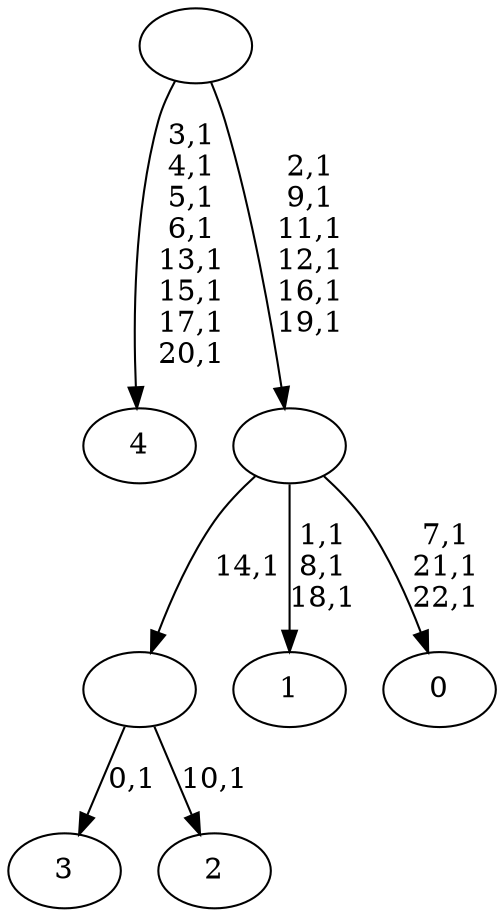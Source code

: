 digraph T {
	28 [label="4"]
	19 [label="3"]
	17 [label="2"]
	15 [label=""]
	14 [label="1"]
	10 [label="0"]
	6 [label=""]
	0 [label=""]
	15 -> 17 [label="10,1"]
	15 -> 19 [label="0,1"]
	6 -> 10 [label="7,1\n21,1\n22,1"]
	6 -> 14 [label="1,1\n8,1\n18,1"]
	6 -> 15 [label="14,1"]
	0 -> 6 [label="2,1\n9,1\n11,1\n12,1\n16,1\n19,1"]
	0 -> 28 [label="3,1\n4,1\n5,1\n6,1\n13,1\n15,1\n17,1\n20,1"]
}
